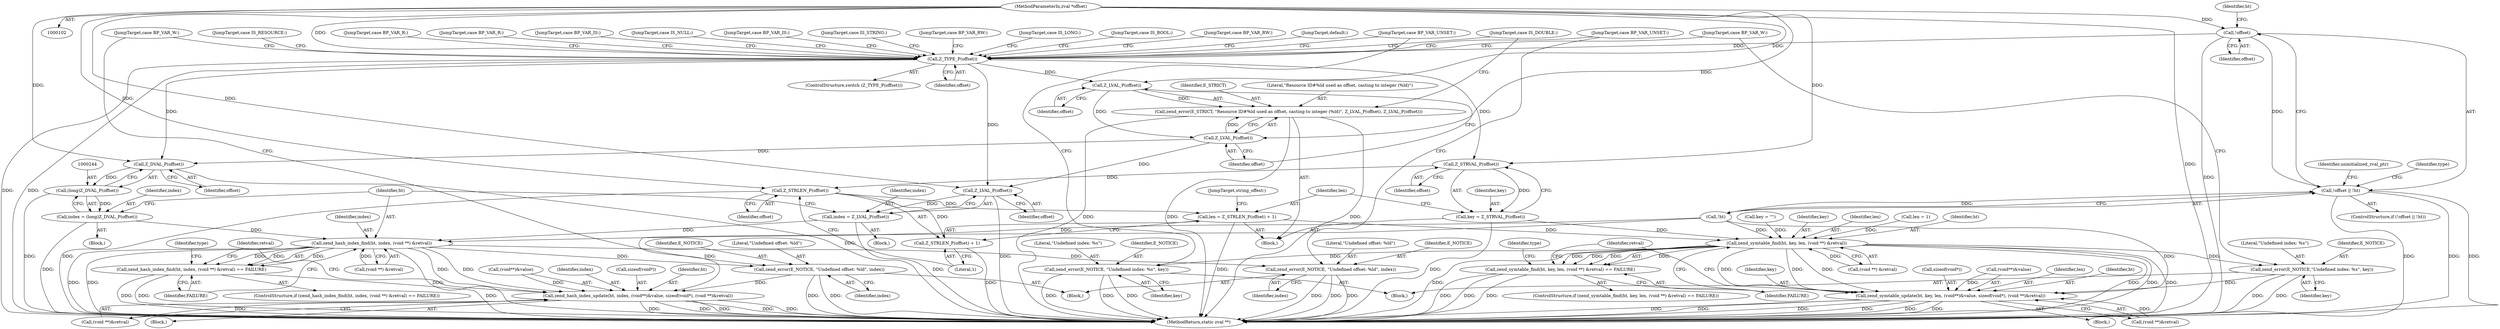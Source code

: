 digraph "0_php-src_ecb7f58a069be0dec4a6131b6351a761f808f22e?w=1_0@pointer" {
"1000114" [label="(Call,!offset)"];
"1000105" [label="(MethodParameterIn,zval *offset)"];
"1000113" [label="(Call,!offset || !ht)"];
"1000146" [label="(Call,Z_TYPE_P(offset))"];
"1000152" [label="(Call,Z_STRVAL_P(offset))"];
"1000150" [label="(Call,key = Z_STRVAL_P(offset))"];
"1000163" [label="(Call,zend_symtable_find(ht, key, len, (void **) &retval))"];
"1000162" [label="(Call,zend_symtable_find(ht, key, len, (void **) &retval) == FAILURE)"];
"1000177" [label="(Call,zend_error(E_NOTICE, \"Undefined index: %s\", key))"];
"1000190" [label="(Call,zend_error(E_NOTICE,\"Undefined index: %s\", key))"];
"1000199" [label="(Call,zend_symtable_update(ht, key, len, (void**)&value, sizeof(void*), (void **)&retval))"];
"1000157" [label="(Call,Z_STRLEN_P(offset))"];
"1000154" [label="(Call,len = Z_STRLEN_P(offset) + 1)"];
"1000156" [label="(Call,Z_STRLEN_P(offset) + 1)"];
"1000227" [label="(Call,Z_LVAL_P(offset))"];
"1000224" [label="(Call,zend_error(E_STRICT, \"Resource ID#%ld used as offset, casting to integer (%ld)\", Z_LVAL_P(offset), Z_LVAL_P(offset)))"];
"1000229" [label="(Call,Z_LVAL_P(offset))"];
"1000245" [label="(Call,Z_DVAL_P(offset))"];
"1000243" [label="(Call,(long)Z_DVAL_P(offset))"];
"1000241" [label="(Call,index = (long)Z_DVAL_P(offset))"];
"1000255" [label="(Call,zend_hash_index_find(ht, index, (void **) &retval))"];
"1000254" [label="(Call,zend_hash_index_find(ht, index, (void **) &retval) == FAILURE)"];
"1000268" [label="(Call,zend_error(E_NOTICE, \"Undefined offset: %ld\", index))"];
"1000281" [label="(Call,zend_error(E_NOTICE, \"Undefined offset: %ld\", index))"];
"1000290" [label="(Call,zend_hash_index_update(ht, index, (void**)&value, sizeof(void*), (void **)&retval))"];
"1000251" [label="(Call,Z_LVAL_P(offset))"];
"1000249" [label="(Call,index = Z_LVAL_P(offset))"];
"1000192" [label="(Literal,\"Undefined index: %s\")"];
"1000174" [label="(Identifier,type)"];
"1000293" [label="(Call,(void**)&value)"];
"1000265" [label="(Identifier,type)"];
"1000194" [label="(JumpTarget,case BP_VAR_W:)"];
"1000175" [label="(Block,)"];
"1000255" [label="(Call,zend_hash_index_find(ht, index, (void **) &retval))"];
"1000257" [label="(Identifier,index)"];
"1000246" [label="(Identifier,offset)"];
"1000178" [label="(Identifier,E_NOTICE)"];
"1000146" [label="(Call,Z_TYPE_P(offset))"];
"1000290" [label="(Call,zend_hash_index_update(ht, index, (void**)&value, sizeof(void*), (void **)&retval))"];
"1000269" [label="(Identifier,E_NOTICE)"];
"1000156" [label="(Call,Z_STRLEN_P(offset) + 1)"];
"1000216" [label="(Call,key = \"\")"];
"1000286" [label="(Block,)"];
"1000151" [label="(Identifier,key)"];
"1000165" [label="(Identifier,key)"];
"1000282" [label="(Identifier,E_NOTICE)"];
"1000202" [label="(Identifier,len)"];
"1000252" [label="(Identifier,offset)"];
"1000224" [label="(Call,zend_error(E_STRICT, \"Resource ID#%ld used as offset, casting to integer (%ld)\", Z_LVAL_P(offset), Z_LVAL_P(offset)))"];
"1000161" [label="(ControlStructure,if (zend_symtable_find(ht, key, len, (void **) &retval) == FAILURE))"];
"1000304" [label="(Identifier,retval)"];
"1000117" [label="(Identifier,ht)"];
"1000176" [label="(JumpTarget,case BP_VAR_R:)"];
"1000148" [label="(Block,)"];
"1000258" [label="(Call,(void **) &retval)"];
"1000267" [label="(JumpTarget,case BP_VAR_R:)"];
"1000145" [label="(ControlStructure,switch (Z_TYPE_P(offset)))"];
"1000127" [label="(Identifier,type)"];
"1000249" [label="(Call,index = Z_LVAL_P(offset))"];
"1000271" [label="(Identifier,index)"];
"1000243" [label="(Call,(long)Z_DVAL_P(offset))"];
"1000158" [label="(Identifier,offset)"];
"1000199" [label="(Call,zend_symtable_update(ht, key, len, (void**)&value, sizeof(void*), (void **)&retval))"];
"1000280" [label="(JumpTarget,case BP_VAR_RW:)"];
"1000190" [label="(Call,zend_error(E_NOTICE,\"Undefined index: %s\", key))"];
"1000200" [label="(Identifier,ht)"];
"1000122" [label="(Identifier,uninitialized_zval_ptr)"];
"1000281" [label="(Call,zend_error(E_NOTICE, \"Undefined offset: %ld\", index))"];
"1000240" [label="(Block,)"];
"1000285" [label="(JumpTarget,case BP_VAR_W:)"];
"1000171" [label="(Identifier,FAILURE)"];
"1000162" [label="(Call,zend_symtable_find(ht, key, len, (void **) &retval) == FAILURE)"];
"1000231" [label="(JumpTarget,case IS_DOUBLE:)"];
"1000223" [label="(JumpTarget,case IS_RESOURCE:)"];
"1000116" [label="(Call,!ht)"];
"1000230" [label="(Identifier,offset)"];
"1000229" [label="(Call,Z_LVAL_P(offset))"];
"1000166" [label="(Identifier,len)"];
"1000272" [label="(JumpTarget,case BP_VAR_UNSET:)"];
"1000273" [label="(JumpTarget,case BP_VAR_IS:)"];
"1000292" [label="(Identifier,index)"];
"1000215" [label="(JumpTarget,case IS_NULL:)"];
"1000193" [label="(Identifier,key)"];
"1000147" [label="(Identifier,offset)"];
"1000182" [label="(JumpTarget,case BP_VAR_IS:)"];
"1000177" [label="(Call,zend_error(E_NOTICE, \"Undefined index: %s\", key))"];
"1000219" [label="(Call,len = 1)"];
"1000149" [label="(JumpTarget,case IS_STRING:)"];
"1000155" [label="(Identifier,len)"];
"1000195" [label="(Block,)"];
"1000191" [label="(Identifier,E_NOTICE)"];
"1000241" [label="(Call,index = (long)Z_DVAL_P(offset))"];
"1000233" [label="(JumpTarget,case IS_LONG:)"];
"1000253" [label="(ControlStructure,if (zend_hash_index_find(ht, index, (void **) &retval) == FAILURE))"];
"1000201" [label="(Identifier,key)"];
"1000250" [label="(Identifier,index)"];
"1000105" [label="(MethodParameterIn,zval *offset)"];
"1000245" [label="(Call,Z_DVAL_P(offset))"];
"1000159" [label="(Literal,1)"];
"1000299" [label="(Call,(void **)&retval)"];
"1000157" [label="(Call,Z_STRLEN_P(offset))"];
"1000297" [label="(Call,sizeof(void*))"];
"1000232" [label="(JumpTarget,case IS_BOOL:)"];
"1000270" [label="(Literal,\"Undefined offset: %ld\")"];
"1000154" [label="(Call,len = Z_STRLEN_P(offset) + 1)"];
"1000225" [label="(Identifier,E_STRICT)"];
"1000112" [label="(ControlStructure,if (!offset || !ht))"];
"1000209" [label="(Call,(void **)&retval)"];
"1000163" [label="(Call,zend_symtable_find(ht, key, len, (void **) &retval))"];
"1000113" [label="(Call,!offset || !ht)"];
"1000115" [label="(Identifier,offset)"];
"1000227" [label="(Call,Z_LVAL_P(offset))"];
"1000291" [label="(Identifier,ht)"];
"1000324" [label="(MethodReturn,static zval **)"];
"1000262" [label="(Identifier,FAILURE)"];
"1000256" [label="(Identifier,ht)"];
"1000150" [label="(Call,key = Z_STRVAL_P(offset))"];
"1000179" [label="(Literal,\"Undefined index: %s\")"];
"1000226" [label="(Literal,\"Resource ID#%ld used as offset, casting to integer (%ld)\")"];
"1000181" [label="(JumpTarget,case BP_VAR_UNSET:)"];
"1000214" [label="(Identifier,retval)"];
"1000251" [label="(Call,Z_LVAL_P(offset))"];
"1000254" [label="(Call,zend_hash_index_find(ht, index, (void **) &retval) == FAILURE)"];
"1000283" [label="(Literal,\"Undefined offset: %ld\")"];
"1000242" [label="(Identifier,index)"];
"1000284" [label="(Identifier,index)"];
"1000189" [label="(JumpTarget,case BP_VAR_RW:)"];
"1000152" [label="(Call,Z_STRVAL_P(offset))"];
"1000153" [label="(Identifier,offset)"];
"1000114" [label="(Call,!offset)"];
"1000268" [label="(Call,zend_error(E_NOTICE, \"Undefined offset: %ld\", index))"];
"1000164" [label="(Identifier,ht)"];
"1000305" [label="(JumpTarget,default:)"];
"1000180" [label="(Identifier,key)"];
"1000248" [label="(Block,)"];
"1000207" [label="(Call,sizeof(void*))"];
"1000203" [label="(Call,(void**)&value)"];
"1000160" [label="(JumpTarget,string_offest:)"];
"1000167" [label="(Call,(void **) &retval)"];
"1000228" [label="(Identifier,offset)"];
"1000266" [label="(Block,)"];
"1000114" -> "1000113"  [label="AST: "];
"1000114" -> "1000115"  [label="CFG: "];
"1000115" -> "1000114"  [label="AST: "];
"1000117" -> "1000114"  [label="CFG: "];
"1000113" -> "1000114"  [label="CFG: "];
"1000114" -> "1000324"  [label="DDG: "];
"1000114" -> "1000113"  [label="DDG: "];
"1000105" -> "1000114"  [label="DDG: "];
"1000114" -> "1000146"  [label="DDG: "];
"1000105" -> "1000102"  [label="AST: "];
"1000105" -> "1000324"  [label="DDG: "];
"1000105" -> "1000146"  [label="DDG: "];
"1000105" -> "1000152"  [label="DDG: "];
"1000105" -> "1000157"  [label="DDG: "];
"1000105" -> "1000227"  [label="DDG: "];
"1000105" -> "1000229"  [label="DDG: "];
"1000105" -> "1000245"  [label="DDG: "];
"1000105" -> "1000251"  [label="DDG: "];
"1000113" -> "1000112"  [label="AST: "];
"1000113" -> "1000116"  [label="CFG: "];
"1000116" -> "1000113"  [label="AST: "];
"1000122" -> "1000113"  [label="CFG: "];
"1000127" -> "1000113"  [label="CFG: "];
"1000113" -> "1000324"  [label="DDG: "];
"1000113" -> "1000324"  [label="DDG: "];
"1000113" -> "1000324"  [label="DDG: "];
"1000116" -> "1000113"  [label="DDG: "];
"1000146" -> "1000145"  [label="AST: "];
"1000146" -> "1000147"  [label="CFG: "];
"1000147" -> "1000146"  [label="AST: "];
"1000149" -> "1000146"  [label="CFG: "];
"1000176" -> "1000146"  [label="CFG: "];
"1000181" -> "1000146"  [label="CFG: "];
"1000182" -> "1000146"  [label="CFG: "];
"1000189" -> "1000146"  [label="CFG: "];
"1000194" -> "1000146"  [label="CFG: "];
"1000215" -> "1000146"  [label="CFG: "];
"1000223" -> "1000146"  [label="CFG: "];
"1000231" -> "1000146"  [label="CFG: "];
"1000232" -> "1000146"  [label="CFG: "];
"1000233" -> "1000146"  [label="CFG: "];
"1000267" -> "1000146"  [label="CFG: "];
"1000272" -> "1000146"  [label="CFG: "];
"1000273" -> "1000146"  [label="CFG: "];
"1000280" -> "1000146"  [label="CFG: "];
"1000285" -> "1000146"  [label="CFG: "];
"1000305" -> "1000146"  [label="CFG: "];
"1000146" -> "1000324"  [label="DDG: "];
"1000146" -> "1000324"  [label="DDG: "];
"1000146" -> "1000152"  [label="DDG: "];
"1000146" -> "1000227"  [label="DDG: "];
"1000146" -> "1000245"  [label="DDG: "];
"1000146" -> "1000251"  [label="DDG: "];
"1000152" -> "1000150"  [label="AST: "];
"1000152" -> "1000153"  [label="CFG: "];
"1000153" -> "1000152"  [label="AST: "];
"1000150" -> "1000152"  [label="CFG: "];
"1000152" -> "1000150"  [label="DDG: "];
"1000152" -> "1000157"  [label="DDG: "];
"1000150" -> "1000148"  [label="AST: "];
"1000151" -> "1000150"  [label="AST: "];
"1000155" -> "1000150"  [label="CFG: "];
"1000150" -> "1000324"  [label="DDG: "];
"1000150" -> "1000163"  [label="DDG: "];
"1000163" -> "1000162"  [label="AST: "];
"1000163" -> "1000167"  [label="CFG: "];
"1000164" -> "1000163"  [label="AST: "];
"1000165" -> "1000163"  [label="AST: "];
"1000166" -> "1000163"  [label="AST: "];
"1000167" -> "1000163"  [label="AST: "];
"1000171" -> "1000163"  [label="CFG: "];
"1000163" -> "1000324"  [label="DDG: "];
"1000163" -> "1000324"  [label="DDG: "];
"1000163" -> "1000324"  [label="DDG: "];
"1000163" -> "1000324"  [label="DDG: "];
"1000163" -> "1000162"  [label="DDG: "];
"1000163" -> "1000162"  [label="DDG: "];
"1000163" -> "1000162"  [label="DDG: "];
"1000163" -> "1000162"  [label="DDG: "];
"1000116" -> "1000163"  [label="DDG: "];
"1000216" -> "1000163"  [label="DDG: "];
"1000154" -> "1000163"  [label="DDG: "];
"1000219" -> "1000163"  [label="DDG: "];
"1000167" -> "1000163"  [label="DDG: "];
"1000163" -> "1000177"  [label="DDG: "];
"1000163" -> "1000190"  [label="DDG: "];
"1000163" -> "1000199"  [label="DDG: "];
"1000163" -> "1000199"  [label="DDG: "];
"1000163" -> "1000199"  [label="DDG: "];
"1000162" -> "1000161"  [label="AST: "];
"1000162" -> "1000171"  [label="CFG: "];
"1000171" -> "1000162"  [label="AST: "];
"1000174" -> "1000162"  [label="CFG: "];
"1000214" -> "1000162"  [label="CFG: "];
"1000162" -> "1000324"  [label="DDG: "];
"1000162" -> "1000324"  [label="DDG: "];
"1000162" -> "1000324"  [label="DDG: "];
"1000177" -> "1000175"  [label="AST: "];
"1000177" -> "1000180"  [label="CFG: "];
"1000178" -> "1000177"  [label="AST: "];
"1000179" -> "1000177"  [label="AST: "];
"1000180" -> "1000177"  [label="AST: "];
"1000181" -> "1000177"  [label="CFG: "];
"1000177" -> "1000324"  [label="DDG: "];
"1000177" -> "1000324"  [label="DDG: "];
"1000177" -> "1000324"  [label="DDG: "];
"1000190" -> "1000175"  [label="AST: "];
"1000190" -> "1000193"  [label="CFG: "];
"1000191" -> "1000190"  [label="AST: "];
"1000192" -> "1000190"  [label="AST: "];
"1000193" -> "1000190"  [label="AST: "];
"1000194" -> "1000190"  [label="CFG: "];
"1000190" -> "1000324"  [label="DDG: "];
"1000190" -> "1000324"  [label="DDG: "];
"1000190" -> "1000199"  [label="DDG: "];
"1000199" -> "1000195"  [label="AST: "];
"1000199" -> "1000209"  [label="CFG: "];
"1000200" -> "1000199"  [label="AST: "];
"1000201" -> "1000199"  [label="AST: "];
"1000202" -> "1000199"  [label="AST: "];
"1000203" -> "1000199"  [label="AST: "];
"1000207" -> "1000199"  [label="AST: "];
"1000209" -> "1000199"  [label="AST: "];
"1000214" -> "1000199"  [label="CFG: "];
"1000199" -> "1000324"  [label="DDG: "];
"1000199" -> "1000324"  [label="DDG: "];
"1000199" -> "1000324"  [label="DDG: "];
"1000199" -> "1000324"  [label="DDG: "];
"1000199" -> "1000324"  [label="DDG: "];
"1000199" -> "1000324"  [label="DDG: "];
"1000116" -> "1000199"  [label="DDG: "];
"1000203" -> "1000199"  [label="DDG: "];
"1000209" -> "1000199"  [label="DDG: "];
"1000157" -> "1000156"  [label="AST: "];
"1000157" -> "1000158"  [label="CFG: "];
"1000158" -> "1000157"  [label="AST: "];
"1000159" -> "1000157"  [label="CFG: "];
"1000157" -> "1000324"  [label="DDG: "];
"1000157" -> "1000154"  [label="DDG: "];
"1000157" -> "1000156"  [label="DDG: "];
"1000154" -> "1000148"  [label="AST: "];
"1000154" -> "1000156"  [label="CFG: "];
"1000155" -> "1000154"  [label="AST: "];
"1000156" -> "1000154"  [label="AST: "];
"1000160" -> "1000154"  [label="CFG: "];
"1000154" -> "1000324"  [label="DDG: "];
"1000156" -> "1000159"  [label="CFG: "];
"1000159" -> "1000156"  [label="AST: "];
"1000156" -> "1000324"  [label="DDG: "];
"1000227" -> "1000224"  [label="AST: "];
"1000227" -> "1000228"  [label="CFG: "];
"1000228" -> "1000227"  [label="AST: "];
"1000230" -> "1000227"  [label="CFG: "];
"1000227" -> "1000224"  [label="DDG: "];
"1000227" -> "1000229"  [label="DDG: "];
"1000224" -> "1000148"  [label="AST: "];
"1000224" -> "1000229"  [label="CFG: "];
"1000225" -> "1000224"  [label="AST: "];
"1000226" -> "1000224"  [label="AST: "];
"1000229" -> "1000224"  [label="AST: "];
"1000231" -> "1000224"  [label="CFG: "];
"1000224" -> "1000324"  [label="DDG: "];
"1000224" -> "1000324"  [label="DDG: "];
"1000224" -> "1000324"  [label="DDG: "];
"1000229" -> "1000224"  [label="DDG: "];
"1000229" -> "1000230"  [label="CFG: "];
"1000230" -> "1000229"  [label="AST: "];
"1000229" -> "1000245"  [label="DDG: "];
"1000229" -> "1000251"  [label="DDG: "];
"1000245" -> "1000243"  [label="AST: "];
"1000245" -> "1000246"  [label="CFG: "];
"1000246" -> "1000245"  [label="AST: "];
"1000243" -> "1000245"  [label="CFG: "];
"1000245" -> "1000324"  [label="DDG: "];
"1000245" -> "1000243"  [label="DDG: "];
"1000243" -> "1000241"  [label="AST: "];
"1000244" -> "1000243"  [label="AST: "];
"1000241" -> "1000243"  [label="CFG: "];
"1000243" -> "1000324"  [label="DDG: "];
"1000243" -> "1000241"  [label="DDG: "];
"1000241" -> "1000240"  [label="AST: "];
"1000242" -> "1000241"  [label="AST: "];
"1000256" -> "1000241"  [label="CFG: "];
"1000241" -> "1000324"  [label="DDG: "];
"1000241" -> "1000255"  [label="DDG: "];
"1000255" -> "1000254"  [label="AST: "];
"1000255" -> "1000258"  [label="CFG: "];
"1000256" -> "1000255"  [label="AST: "];
"1000257" -> "1000255"  [label="AST: "];
"1000258" -> "1000255"  [label="AST: "];
"1000262" -> "1000255"  [label="CFG: "];
"1000255" -> "1000324"  [label="DDG: "];
"1000255" -> "1000324"  [label="DDG: "];
"1000255" -> "1000324"  [label="DDG: "];
"1000255" -> "1000254"  [label="DDG: "];
"1000255" -> "1000254"  [label="DDG: "];
"1000255" -> "1000254"  [label="DDG: "];
"1000116" -> "1000255"  [label="DDG: "];
"1000249" -> "1000255"  [label="DDG: "];
"1000258" -> "1000255"  [label="DDG: "];
"1000255" -> "1000268"  [label="DDG: "];
"1000255" -> "1000281"  [label="DDG: "];
"1000255" -> "1000290"  [label="DDG: "];
"1000255" -> "1000290"  [label="DDG: "];
"1000254" -> "1000253"  [label="AST: "];
"1000254" -> "1000262"  [label="CFG: "];
"1000262" -> "1000254"  [label="AST: "];
"1000265" -> "1000254"  [label="CFG: "];
"1000304" -> "1000254"  [label="CFG: "];
"1000254" -> "1000324"  [label="DDG: "];
"1000254" -> "1000324"  [label="DDG: "];
"1000254" -> "1000324"  [label="DDG: "];
"1000268" -> "1000266"  [label="AST: "];
"1000268" -> "1000271"  [label="CFG: "];
"1000269" -> "1000268"  [label="AST: "];
"1000270" -> "1000268"  [label="AST: "];
"1000271" -> "1000268"  [label="AST: "];
"1000272" -> "1000268"  [label="CFG: "];
"1000268" -> "1000324"  [label="DDG: "];
"1000268" -> "1000324"  [label="DDG: "];
"1000268" -> "1000324"  [label="DDG: "];
"1000281" -> "1000266"  [label="AST: "];
"1000281" -> "1000284"  [label="CFG: "];
"1000282" -> "1000281"  [label="AST: "];
"1000283" -> "1000281"  [label="AST: "];
"1000284" -> "1000281"  [label="AST: "];
"1000285" -> "1000281"  [label="CFG: "];
"1000281" -> "1000324"  [label="DDG: "];
"1000281" -> "1000324"  [label="DDG: "];
"1000281" -> "1000290"  [label="DDG: "];
"1000290" -> "1000286"  [label="AST: "];
"1000290" -> "1000299"  [label="CFG: "];
"1000291" -> "1000290"  [label="AST: "];
"1000292" -> "1000290"  [label="AST: "];
"1000293" -> "1000290"  [label="AST: "];
"1000297" -> "1000290"  [label="AST: "];
"1000299" -> "1000290"  [label="AST: "];
"1000304" -> "1000290"  [label="CFG: "];
"1000290" -> "1000324"  [label="DDG: "];
"1000290" -> "1000324"  [label="DDG: "];
"1000290" -> "1000324"  [label="DDG: "];
"1000290" -> "1000324"  [label="DDG: "];
"1000290" -> "1000324"  [label="DDG: "];
"1000116" -> "1000290"  [label="DDG: "];
"1000293" -> "1000290"  [label="DDG: "];
"1000299" -> "1000290"  [label="DDG: "];
"1000251" -> "1000249"  [label="AST: "];
"1000251" -> "1000252"  [label="CFG: "];
"1000252" -> "1000251"  [label="AST: "];
"1000249" -> "1000251"  [label="CFG: "];
"1000251" -> "1000324"  [label="DDG: "];
"1000251" -> "1000249"  [label="DDG: "];
"1000249" -> "1000248"  [label="AST: "];
"1000250" -> "1000249"  [label="AST: "];
"1000256" -> "1000249"  [label="CFG: "];
"1000249" -> "1000324"  [label="DDG: "];
}
